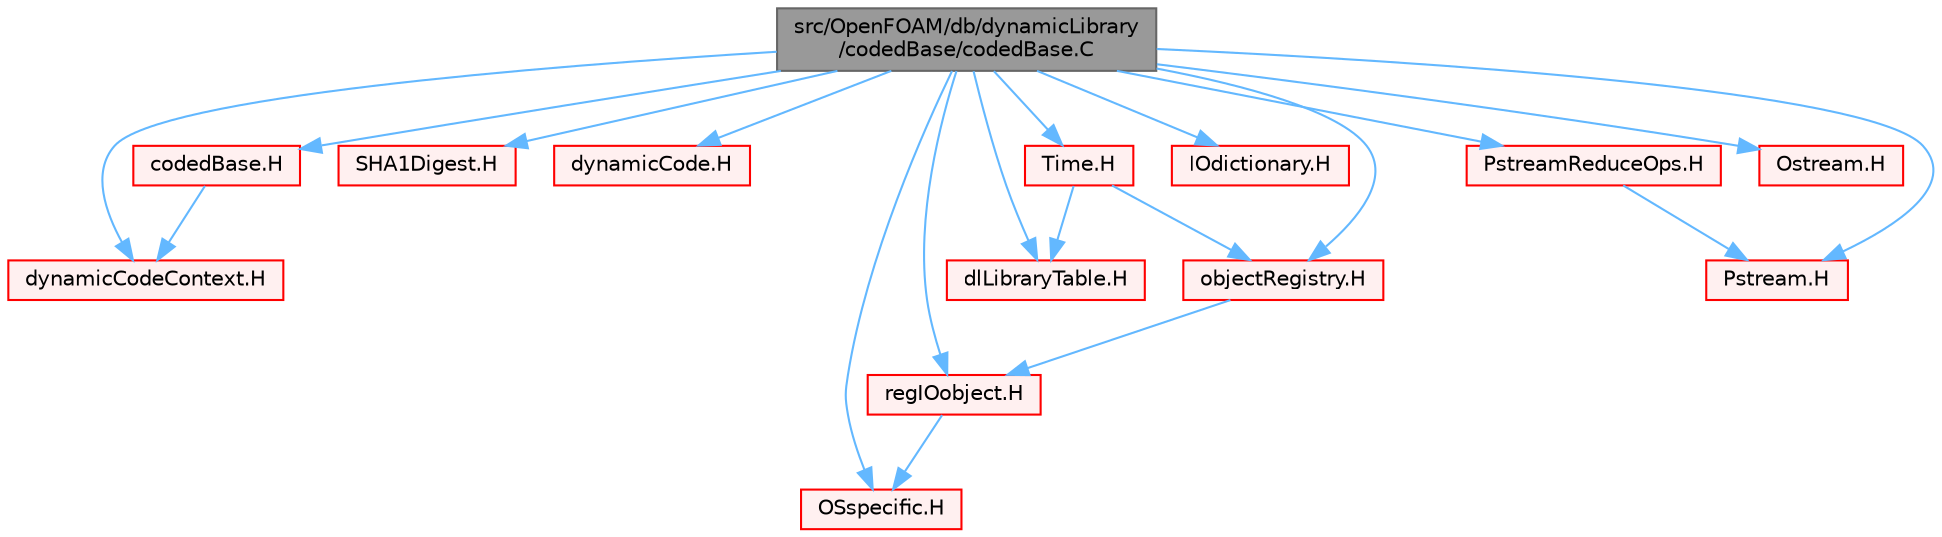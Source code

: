 digraph "src/OpenFOAM/db/dynamicLibrary/codedBase/codedBase.C"
{
 // LATEX_PDF_SIZE
  bgcolor="transparent";
  edge [fontname=Helvetica,fontsize=10,labelfontname=Helvetica,labelfontsize=10];
  node [fontname=Helvetica,fontsize=10,shape=box,height=0.2,width=0.4];
  Node1 [id="Node000001",label="src/OpenFOAM/db/dynamicLibrary\l/codedBase/codedBase.C",height=0.2,width=0.4,color="gray40", fillcolor="grey60", style="filled", fontcolor="black",tooltip=" "];
  Node1 -> Node2 [id="edge1_Node000001_Node000002",color="steelblue1",style="solid",tooltip=" "];
  Node2 [id="Node000002",label="codedBase.H",height=0.2,width=0.4,color="red", fillcolor="#FFF0F0", style="filled",URL="$codedBase_8H.html",tooltip=" "];
  Node2 -> Node134 [id="edge2_Node000002_Node000134",color="steelblue1",style="solid",tooltip=" "];
  Node134 [id="Node000134",label="dynamicCodeContext.H",height=0.2,width=0.4,color="red", fillcolor="#FFF0F0", style="filled",URL="$dynamicCodeContext_8H.html",tooltip=" "];
  Node1 -> Node136 [id="edge3_Node000001_Node000136",color="steelblue1",style="solid",tooltip=" "];
  Node136 [id="Node000136",label="SHA1Digest.H",height=0.2,width=0.4,color="red", fillcolor="#FFF0F0", style="filled",URL="$SHA1Digest_8H.html",tooltip=" "];
  Node1 -> Node139 [id="edge4_Node000001_Node000139",color="steelblue1",style="solid",tooltip=" "];
  Node139 [id="Node000139",label="dynamicCode.H",height=0.2,width=0.4,color="red", fillcolor="#FFF0F0", style="filled",URL="$dynamicCode_8H.html",tooltip=" "];
  Node1 -> Node134 [id="edge5_Node000001_Node000134",color="steelblue1",style="solid",tooltip=" "];
  Node1 -> Node145 [id="edge6_Node000001_Node000145",color="steelblue1",style="solid",tooltip=" "];
  Node145 [id="Node000145",label="dlLibraryTable.H",height=0.2,width=0.4,color="red", fillcolor="#FFF0F0", style="filled",URL="$dlLibraryTable_8H.html",tooltip=" "];
  Node1 -> Node146 [id="edge7_Node000001_Node000146",color="steelblue1",style="solid",tooltip=" "];
  Node146 [id="Node000146",label="objectRegistry.H",height=0.2,width=0.4,color="red", fillcolor="#FFF0F0", style="filled",URL="$objectRegistry_8H.html",tooltip=" "];
  Node146 -> Node157 [id="edge8_Node000146_Node000157",color="steelblue1",style="solid",tooltip=" "];
  Node157 [id="Node000157",label="regIOobject.H",height=0.2,width=0.4,color="red", fillcolor="#FFF0F0", style="filled",URL="$regIOobject_8H.html",tooltip=" "];
  Node157 -> Node163 [id="edge9_Node000157_Node000163",color="steelblue1",style="solid",tooltip=" "];
  Node163 [id="Node000163",label="OSspecific.H",height=0.2,width=0.4,color="red", fillcolor="#FFF0F0", style="filled",URL="$OSspecific_8H.html",tooltip="Functions used by OpenFOAM that are specific to POSIX compliant operating systems and need to be repl..."];
  Node1 -> Node173 [id="edge10_Node000001_Node000173",color="steelblue1",style="solid",tooltip=" "];
  Node173 [id="Node000173",label="IOdictionary.H",height=0.2,width=0.4,color="red", fillcolor="#FFF0F0", style="filled",URL="$IOdictionary_8H.html",tooltip=" "];
  Node1 -> Node175 [id="edge11_Node000001_Node000175",color="steelblue1",style="solid",tooltip=" "];
  Node175 [id="Node000175",label="Pstream.H",height=0.2,width=0.4,color="red", fillcolor="#FFF0F0", style="filled",URL="$Pstream_8H.html",tooltip=" "];
  Node1 -> Node187 [id="edge12_Node000001_Node000187",color="steelblue1",style="solid",tooltip=" "];
  Node187 [id="Node000187",label="PstreamReduceOps.H",height=0.2,width=0.4,color="red", fillcolor="#FFF0F0", style="filled",URL="$PstreamReduceOps_8H.html",tooltip="Inter-processor communication reduction functions."];
  Node187 -> Node175 [id="edge13_Node000187_Node000175",color="steelblue1",style="solid",tooltip=" "];
  Node1 -> Node163 [id="edge14_Node000001_Node000163",color="steelblue1",style="solid",tooltip=" "];
  Node1 -> Node60 [id="edge15_Node000001_Node000060",color="steelblue1",style="solid",tooltip=" "];
  Node60 [id="Node000060",label="Ostream.H",height=0.2,width=0.4,color="red", fillcolor="#FFF0F0", style="filled",URL="$Ostream_8H.html",tooltip=" "];
  Node1 -> Node188 [id="edge16_Node000001_Node000188",color="steelblue1",style="solid",tooltip=" "];
  Node188 [id="Node000188",label="Time.H",height=0.2,width=0.4,color="red", fillcolor="#FFF0F0", style="filled",URL="$Time_8H.html",tooltip=" "];
  Node188 -> Node146 [id="edge17_Node000188_Node000146",color="steelblue1",style="solid",tooltip=" "];
  Node188 -> Node145 [id="edge18_Node000188_Node000145",color="steelblue1",style="solid",tooltip=" "];
  Node1 -> Node157 [id="edge19_Node000001_Node000157",color="steelblue1",style="solid",tooltip=" "];
}
